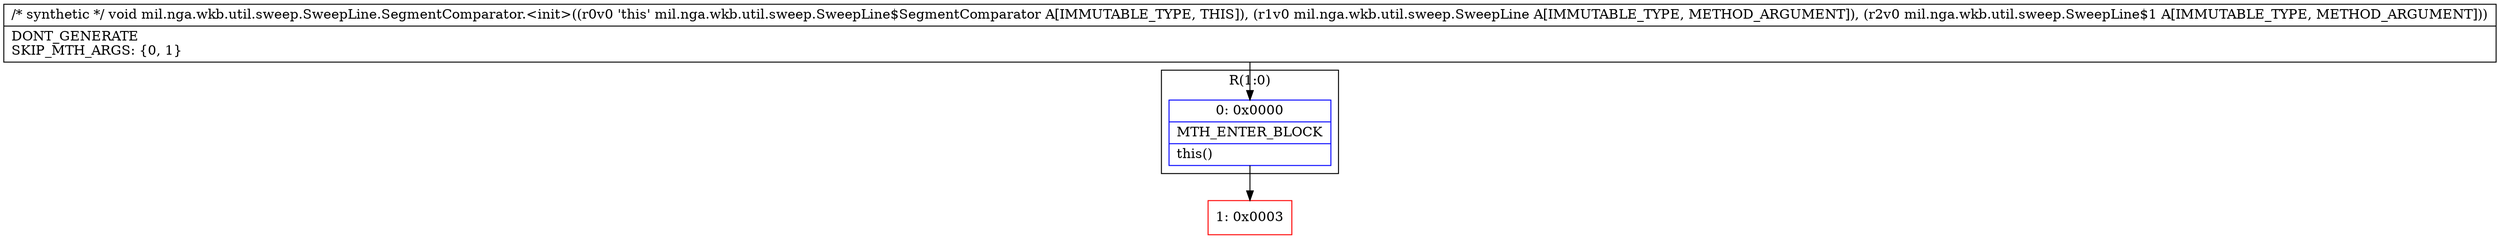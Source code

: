 digraph "CFG formil.nga.wkb.util.sweep.SweepLine.SegmentComparator.\<init\>(Lmil\/nga\/wkb\/util\/sweep\/SweepLine;Lmil\/nga\/wkb\/util\/sweep\/SweepLine$1;)V" {
subgraph cluster_Region_1509729146 {
label = "R(1:0)";
node [shape=record,color=blue];
Node_0 [shape=record,label="{0\:\ 0x0000|MTH_ENTER_BLOCK\l|this()\l}"];
}
Node_1 [shape=record,color=red,label="{1\:\ 0x0003}"];
MethodNode[shape=record,label="{\/* synthetic *\/ void mil.nga.wkb.util.sweep.SweepLine.SegmentComparator.\<init\>((r0v0 'this' mil.nga.wkb.util.sweep.SweepLine$SegmentComparator A[IMMUTABLE_TYPE, THIS]), (r1v0 mil.nga.wkb.util.sweep.SweepLine A[IMMUTABLE_TYPE, METHOD_ARGUMENT]), (r2v0 mil.nga.wkb.util.sweep.SweepLine$1 A[IMMUTABLE_TYPE, METHOD_ARGUMENT]))  | DONT_GENERATE\lSKIP_MTH_ARGS: \{0, 1\}\l}"];
MethodNode -> Node_0;
Node_0 -> Node_1;
}

